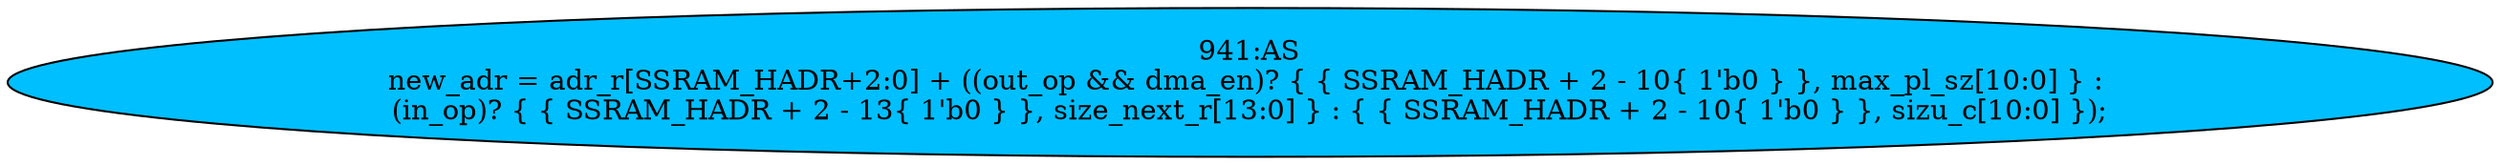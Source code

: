 strict digraph "" {
	node [label="\N"];
	"941:AS"	 [ast="<pyverilog.vparser.ast.Assign object at 0x7fae5e105dd0>",
		def_var="['new_adr']",
		fillcolor=deepskyblue,
		label="941:AS
new_adr = adr_r[SSRAM_HADR+2:0] + ((out_op && dma_en)? { { SSRAM_HADR + 2 - 10{ 1'b0 } }, max_pl_sz[10:0] } : 
(in_op)? { { \
SSRAM_HADR + 2 - 13{ 1'b0 } }, size_next_r[13:0] } : { { SSRAM_HADR + 2 - 10{ 1'b0 } }, sizu_c[10:0] });",
		statements="[]",
		style=filled,
		typ=Assign,
		use_var="['adr_r', 'out_op', 'dma_en', 'max_pl_sz', 'in_op', 'size_next_r', 'sizu_c']"];
}
